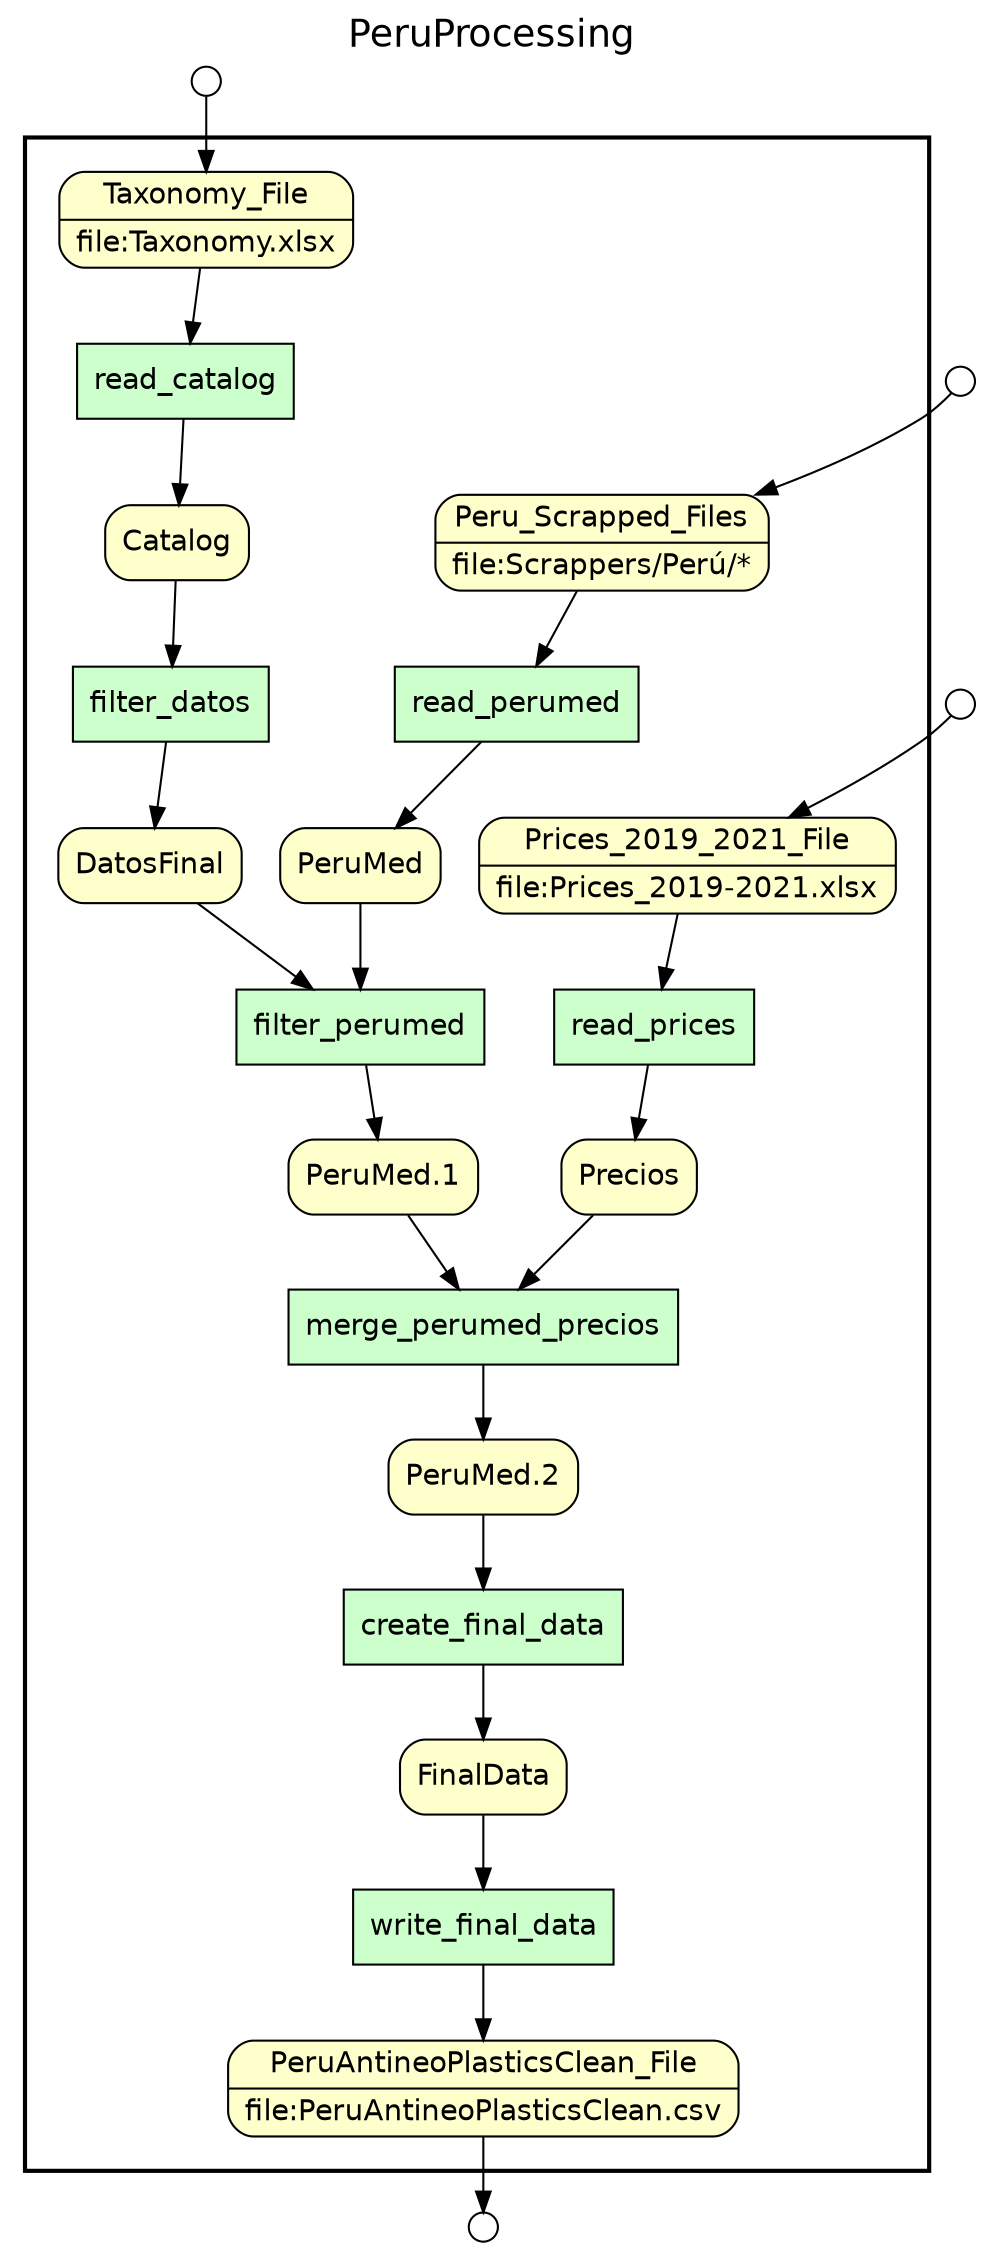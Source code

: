 
/* Start of top-level graph */
digraph Workflow {
rankdir=TB

/* Title for graph */
fontname=Helvetica; fontsize=18; labelloc=t
label=PeruProcessing

/* Start of double cluster for drawing box around nodes in workflow */
subgraph cluster_workflow_box_outer { label=""; color=black; penwidth=2
subgraph cluster_workflow_box_inner { label=""; penwidth=0

/* Style for nodes representing atomic programs in workflow */
node[shape=box style=filled fillcolor="#CCFFCC" peripheries=1 fontname=Helvetica]

/* Nodes representing atomic programs in workflow */
read_prices
read_perumed
read_catalog
filter_datos
filter_perumed
merge_perumed_precios
create_final_data
write_final_data

/* Style for nodes representing non-parameter data channels in workflow */
node[shape=box style="rounded,filled" fillcolor="#FFFFCC" peripheries=1 fontname=Helvetica]

/* Nodes for non-parameter data channels in workflow */
PeruAntineoPlasticsClean_File [shape=record rankdir=LR label="{<f0> PeruAntineoPlasticsClean_File |<f1> file\:PeruAntineoPlasticsClean.csv}"];
Prices_2019_2021_File [shape=record rankdir=LR label="{<f0> Prices_2019_2021_File |<f1> file\:Prices_2019-2021.xlsx}"];
Peru_Scrapped_Files [shape=record rankdir=LR label="{<f0> Peru_Scrapped_Files |<f1> file\:Scrappers/Perú/*}"];
Taxonomy_File [shape=record rankdir=LR label="{<f0> Taxonomy_File |<f1> file\:Taxonomy.xlsx}"];
Catalog
PeruMed
DatosFinal
"PeruMed.1"
Precios
"PeruMed.2"
FinalData

/* Style for nodes representing parameter channels in workflow */
node[shape=box style="rounded,filled" fillcolor="#FCFCFC" peripheries=1 fontname=Helvetica]

/* Nodes representing parameter channels in workflow */

/* Edges representing connections between programs and channels */
read_prices -> Precios
Prices_2019_2021_File -> read_prices
read_perumed -> PeruMed
Peru_Scrapped_Files -> read_perumed
read_catalog -> Catalog
Taxonomy_File -> read_catalog
filter_datos -> DatosFinal
Catalog -> filter_datos
filter_perumed -> "PeruMed.1"
PeruMed -> filter_perumed
DatosFinal -> filter_perumed
merge_perumed_precios -> "PeruMed.2"
"PeruMed.1" -> merge_perumed_precios
Precios -> merge_perumed_precios
create_final_data -> FinalData
"PeruMed.2" -> create_final_data
write_final_data -> PeruAntineoPlasticsClean_File
FinalData -> write_final_data

/* End of double cluster for drawing box around nodes in workflow */
}}

/* Style for nodes representing workflow input ports */
node[shape=circle style="rounded,filled" fillcolor="#FFFFFF" peripheries=1 fontname=Helvetica width=0.2]

/* Nodes representing workflow input ports */
Prices_2019_2021_File_input_port [label=""]
Peru_Scrapped_Files_input_port [label=""]
Taxonomy_File_input_port [label=""]

/* Style for nodes representing workflow output ports */
node[shape=circle style="rounded,filled" fillcolor="#FFFFFF" peripheries=1 fontname=Helvetica width=0.2]

/* Nodes representing workflow output ports */
PeruAntineoPlasticsClean_File_output_port [label=""]

/* Edges from input ports to channels */
Prices_2019_2021_File_input_port -> Prices_2019_2021_File
Peru_Scrapped_Files_input_port -> Peru_Scrapped_Files
Taxonomy_File_input_port -> Taxonomy_File

/* Edges from channels to output ports */
PeruAntineoPlasticsClean_File -> PeruAntineoPlasticsClean_File_output_port

/* End of top-level graph */
}
